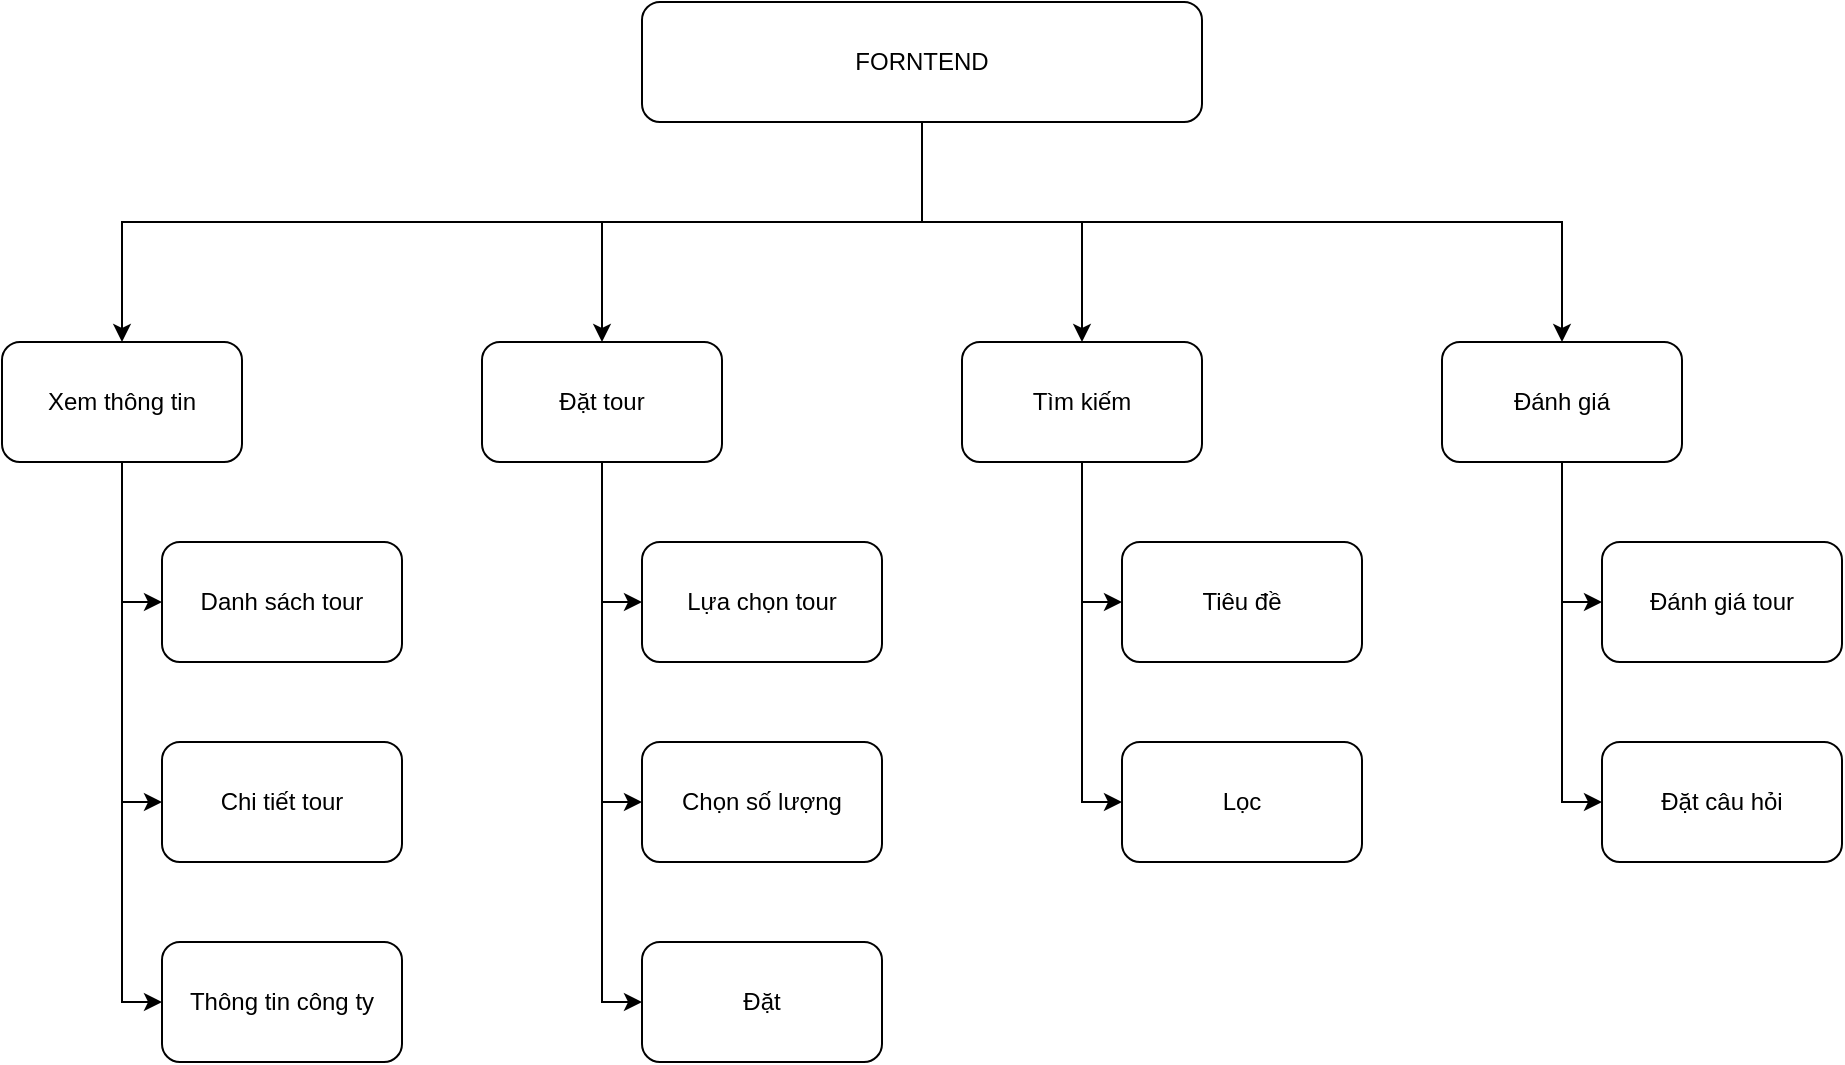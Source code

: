 <mxfile version="20.2.2" type="device"><diagram id="-ahjHpXgqWPQPy43Nhtb" name="Trang-1"><mxGraphModel dx="1250" dy="963" grid="0" gridSize="10" guides="1" tooltips="1" connect="1" arrows="1" fold="1" page="0" pageScale="1" pageWidth="827" pageHeight="1169" math="0" shadow="0"><root><mxCell id="0"/><mxCell id="1" parent="0"/><mxCell id="si1MrcRpyhkftwojHhFH-12" style="edgeStyle=orthogonalEdgeStyle;rounded=0;orthogonalLoop=1;jettySize=auto;html=1;entryX=0.5;entryY=0;entryDx=0;entryDy=0;" edge="1" parent="1" source="7x0tUnmWdjYLsCE2lstz-1" target="7x0tUnmWdjYLsCE2lstz-2"><mxGeometry relative="1" as="geometry"><Array as="points"><mxPoint x="460" y="100"/><mxPoint x="60" y="100"/></Array></mxGeometry></mxCell><mxCell id="si1MrcRpyhkftwojHhFH-13" style="edgeStyle=orthogonalEdgeStyle;rounded=0;orthogonalLoop=1;jettySize=auto;html=1;entryX=0.5;entryY=0;entryDx=0;entryDy=0;" edge="1" parent="1" source="7x0tUnmWdjYLsCE2lstz-1" target="7x0tUnmWdjYLsCE2lstz-3"><mxGeometry relative="1" as="geometry"><Array as="points"><mxPoint x="460" y="100"/><mxPoint x="300" y="100"/></Array></mxGeometry></mxCell><mxCell id="si1MrcRpyhkftwojHhFH-14" style="edgeStyle=orthogonalEdgeStyle;rounded=0;orthogonalLoop=1;jettySize=auto;html=1;entryX=0.5;entryY=0;entryDx=0;entryDy=0;" edge="1" parent="1" source="7x0tUnmWdjYLsCE2lstz-1" target="7x0tUnmWdjYLsCE2lstz-4"><mxGeometry relative="1" as="geometry"><Array as="points"><mxPoint x="460" y="100"/><mxPoint x="540" y="100"/></Array></mxGeometry></mxCell><mxCell id="si1MrcRpyhkftwojHhFH-15" style="edgeStyle=orthogonalEdgeStyle;rounded=0;orthogonalLoop=1;jettySize=auto;html=1;entryX=0.5;entryY=0;entryDx=0;entryDy=0;" edge="1" parent="1" source="7x0tUnmWdjYLsCE2lstz-1" target="si1MrcRpyhkftwojHhFH-1"><mxGeometry relative="1" as="geometry"><Array as="points"><mxPoint x="460" y="100"/><mxPoint x="780" y="100"/></Array></mxGeometry></mxCell><mxCell id="7x0tUnmWdjYLsCE2lstz-1" value="FORNTEND" style="rounded=1;whiteSpace=wrap;html=1;" parent="1" vertex="1"><mxGeometry x="320" y="-10" width="280" height="60" as="geometry"/></mxCell><mxCell id="si1MrcRpyhkftwojHhFH-16" style="edgeStyle=orthogonalEdgeStyle;rounded=0;orthogonalLoop=1;jettySize=auto;html=1;entryX=0;entryY=0.5;entryDx=0;entryDy=0;" edge="1" parent="1" source="7x0tUnmWdjYLsCE2lstz-2" target="si1MrcRpyhkftwojHhFH-2"><mxGeometry relative="1" as="geometry"/></mxCell><mxCell id="si1MrcRpyhkftwojHhFH-17" style="edgeStyle=orthogonalEdgeStyle;rounded=0;orthogonalLoop=1;jettySize=auto;html=1;entryX=0;entryY=0.5;entryDx=0;entryDy=0;" edge="1" parent="1" source="7x0tUnmWdjYLsCE2lstz-2" target="si1MrcRpyhkftwojHhFH-3"><mxGeometry relative="1" as="geometry"/></mxCell><mxCell id="si1MrcRpyhkftwojHhFH-18" style="edgeStyle=orthogonalEdgeStyle;rounded=0;orthogonalLoop=1;jettySize=auto;html=1;entryX=0;entryY=0.5;entryDx=0;entryDy=0;" edge="1" parent="1" source="7x0tUnmWdjYLsCE2lstz-2" target="si1MrcRpyhkftwojHhFH-4"><mxGeometry relative="1" as="geometry"/></mxCell><mxCell id="7x0tUnmWdjYLsCE2lstz-2" value="Xem thông tin" style="rounded=1;whiteSpace=wrap;html=1;" parent="1" vertex="1"><mxGeometry y="160" width="120" height="60" as="geometry"/></mxCell><mxCell id="si1MrcRpyhkftwojHhFH-19" style="edgeStyle=orthogonalEdgeStyle;rounded=0;orthogonalLoop=1;jettySize=auto;html=1;entryX=0;entryY=0.5;entryDx=0;entryDy=0;" edge="1" parent="1" source="7x0tUnmWdjYLsCE2lstz-3" target="si1MrcRpyhkftwojHhFH-5"><mxGeometry relative="1" as="geometry"/></mxCell><mxCell id="si1MrcRpyhkftwojHhFH-20" style="edgeStyle=orthogonalEdgeStyle;rounded=0;orthogonalLoop=1;jettySize=auto;html=1;entryX=0;entryY=0.5;entryDx=0;entryDy=0;" edge="1" parent="1" source="7x0tUnmWdjYLsCE2lstz-3" target="si1MrcRpyhkftwojHhFH-6"><mxGeometry relative="1" as="geometry"/></mxCell><mxCell id="si1MrcRpyhkftwojHhFH-21" style="edgeStyle=orthogonalEdgeStyle;rounded=0;orthogonalLoop=1;jettySize=auto;html=1;entryX=0;entryY=0.5;entryDx=0;entryDy=0;" edge="1" parent="1" source="7x0tUnmWdjYLsCE2lstz-3" target="si1MrcRpyhkftwojHhFH-7"><mxGeometry relative="1" as="geometry"/></mxCell><mxCell id="7x0tUnmWdjYLsCE2lstz-3" value="Đặt tour" style="rounded=1;whiteSpace=wrap;html=1;" parent="1" vertex="1"><mxGeometry x="240" y="160" width="120" height="60" as="geometry"/></mxCell><mxCell id="si1MrcRpyhkftwojHhFH-22" style="edgeStyle=orthogonalEdgeStyle;rounded=0;orthogonalLoop=1;jettySize=auto;html=1;entryX=0;entryY=0.5;entryDx=0;entryDy=0;" edge="1" parent="1" source="7x0tUnmWdjYLsCE2lstz-4" target="si1MrcRpyhkftwojHhFH-8"><mxGeometry relative="1" as="geometry"/></mxCell><mxCell id="si1MrcRpyhkftwojHhFH-23" style="edgeStyle=orthogonalEdgeStyle;rounded=0;orthogonalLoop=1;jettySize=auto;html=1;entryX=0;entryY=0.5;entryDx=0;entryDy=0;" edge="1" parent="1" source="7x0tUnmWdjYLsCE2lstz-4" target="si1MrcRpyhkftwojHhFH-9"><mxGeometry relative="1" as="geometry"/></mxCell><mxCell id="7x0tUnmWdjYLsCE2lstz-4" value="Tìm kiếm" style="rounded=1;whiteSpace=wrap;html=1;" parent="1" vertex="1"><mxGeometry x="480" y="160" width="120" height="60" as="geometry"/></mxCell><mxCell id="si1MrcRpyhkftwojHhFH-24" style="edgeStyle=orthogonalEdgeStyle;rounded=0;orthogonalLoop=1;jettySize=auto;html=1;entryX=0;entryY=0.5;entryDx=0;entryDy=0;" edge="1" parent="1" source="si1MrcRpyhkftwojHhFH-1" target="si1MrcRpyhkftwojHhFH-10"><mxGeometry relative="1" as="geometry"/></mxCell><mxCell id="si1MrcRpyhkftwojHhFH-25" style="edgeStyle=orthogonalEdgeStyle;rounded=0;orthogonalLoop=1;jettySize=auto;html=1;entryX=0;entryY=0.5;entryDx=0;entryDy=0;" edge="1" parent="1" source="si1MrcRpyhkftwojHhFH-1" target="si1MrcRpyhkftwojHhFH-11"><mxGeometry relative="1" as="geometry"/></mxCell><mxCell id="si1MrcRpyhkftwojHhFH-1" value="Đánh giá" style="rounded=1;whiteSpace=wrap;html=1;" vertex="1" parent="1"><mxGeometry x="720" y="160" width="120" height="60" as="geometry"/></mxCell><mxCell id="si1MrcRpyhkftwojHhFH-2" value="Danh sách tour" style="rounded=1;whiteSpace=wrap;html=1;" vertex="1" parent="1"><mxGeometry x="80" y="260" width="120" height="60" as="geometry"/></mxCell><mxCell id="si1MrcRpyhkftwojHhFH-3" value="Chi tiết tour" style="rounded=1;whiteSpace=wrap;html=1;" vertex="1" parent="1"><mxGeometry x="80" y="360" width="120" height="60" as="geometry"/></mxCell><mxCell id="si1MrcRpyhkftwojHhFH-4" value="Thông tin công ty" style="rounded=1;whiteSpace=wrap;html=1;" vertex="1" parent="1"><mxGeometry x="80" y="460" width="120" height="60" as="geometry"/></mxCell><mxCell id="si1MrcRpyhkftwojHhFH-5" value="Lựa chọn tour" style="rounded=1;whiteSpace=wrap;html=1;" vertex="1" parent="1"><mxGeometry x="320" y="260" width="120" height="60" as="geometry"/></mxCell><mxCell id="si1MrcRpyhkftwojHhFH-6" value="Chọn số lượng" style="rounded=1;whiteSpace=wrap;html=1;" vertex="1" parent="1"><mxGeometry x="320" y="360" width="120" height="60" as="geometry"/></mxCell><mxCell id="si1MrcRpyhkftwojHhFH-7" value="Đặt" style="rounded=1;whiteSpace=wrap;html=1;" vertex="1" parent="1"><mxGeometry x="320" y="460" width="120" height="60" as="geometry"/></mxCell><mxCell id="si1MrcRpyhkftwojHhFH-8" value="Tiêu đề" style="rounded=1;whiteSpace=wrap;html=1;" vertex="1" parent="1"><mxGeometry x="560" y="260" width="120" height="60" as="geometry"/></mxCell><mxCell id="si1MrcRpyhkftwojHhFH-9" value="Lọc" style="rounded=1;whiteSpace=wrap;html=1;" vertex="1" parent="1"><mxGeometry x="560" y="360" width="120" height="60" as="geometry"/></mxCell><mxCell id="si1MrcRpyhkftwojHhFH-10" value="Đánh giá tour" style="rounded=1;whiteSpace=wrap;html=1;" vertex="1" parent="1"><mxGeometry x="800" y="260" width="120" height="60" as="geometry"/></mxCell><mxCell id="si1MrcRpyhkftwojHhFH-11" value="Đặt câu hỏi" style="rounded=1;whiteSpace=wrap;html=1;" vertex="1" parent="1"><mxGeometry x="800" y="360" width="120" height="60" as="geometry"/></mxCell></root></mxGraphModel></diagram></mxfile>